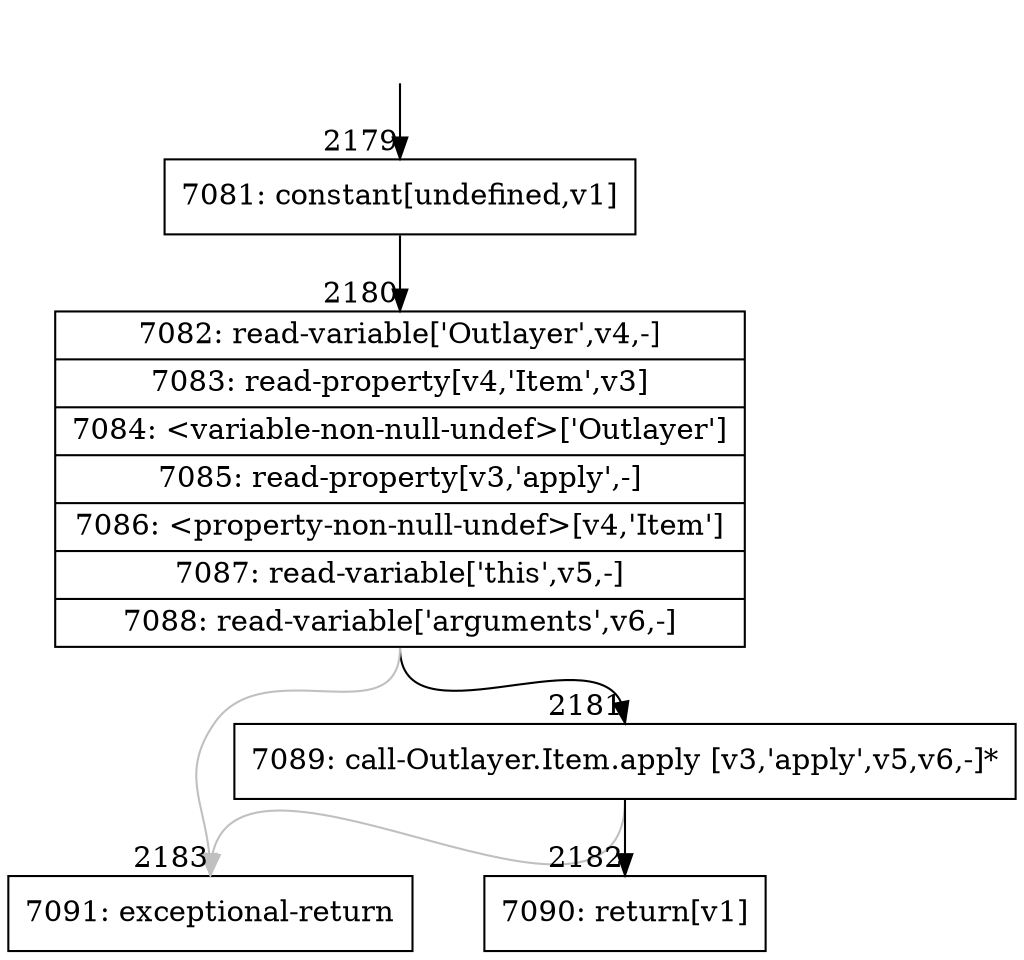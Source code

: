 digraph {
rankdir="TD"
BB_entry198[shape=none,label=""];
BB_entry198 -> BB2179 [tailport=s, headport=n, headlabel="    2179"]
BB2179 [shape=record label="{7081: constant[undefined,v1]}" ] 
BB2179 -> BB2180 [tailport=s, headport=n, headlabel="      2180"]
BB2180 [shape=record label="{7082: read-variable['Outlayer',v4,-]|7083: read-property[v4,'Item',v3]|7084: \<variable-non-null-undef\>['Outlayer']|7085: read-property[v3,'apply',-]|7086: \<property-non-null-undef\>[v4,'Item']|7087: read-variable['this',v5,-]|7088: read-variable['arguments',v6,-]}" ] 
BB2180 -> BB2181 [tailport=s, headport=n, headlabel="      2181"]
BB2180 -> BB2183 [tailport=s, headport=n, color=gray, headlabel="      2183"]
BB2181 [shape=record label="{7089: call-Outlayer.Item.apply [v3,'apply',v5,v6,-]*}" ] 
BB2181 -> BB2182 [tailport=s, headport=n, headlabel="      2182"]
BB2181 -> BB2183 [tailport=s, headport=n, color=gray]
BB2182 [shape=record label="{7090: return[v1]}" ] 
BB2183 [shape=record label="{7091: exceptional-return}" ] 
//#$~ 3021
}
